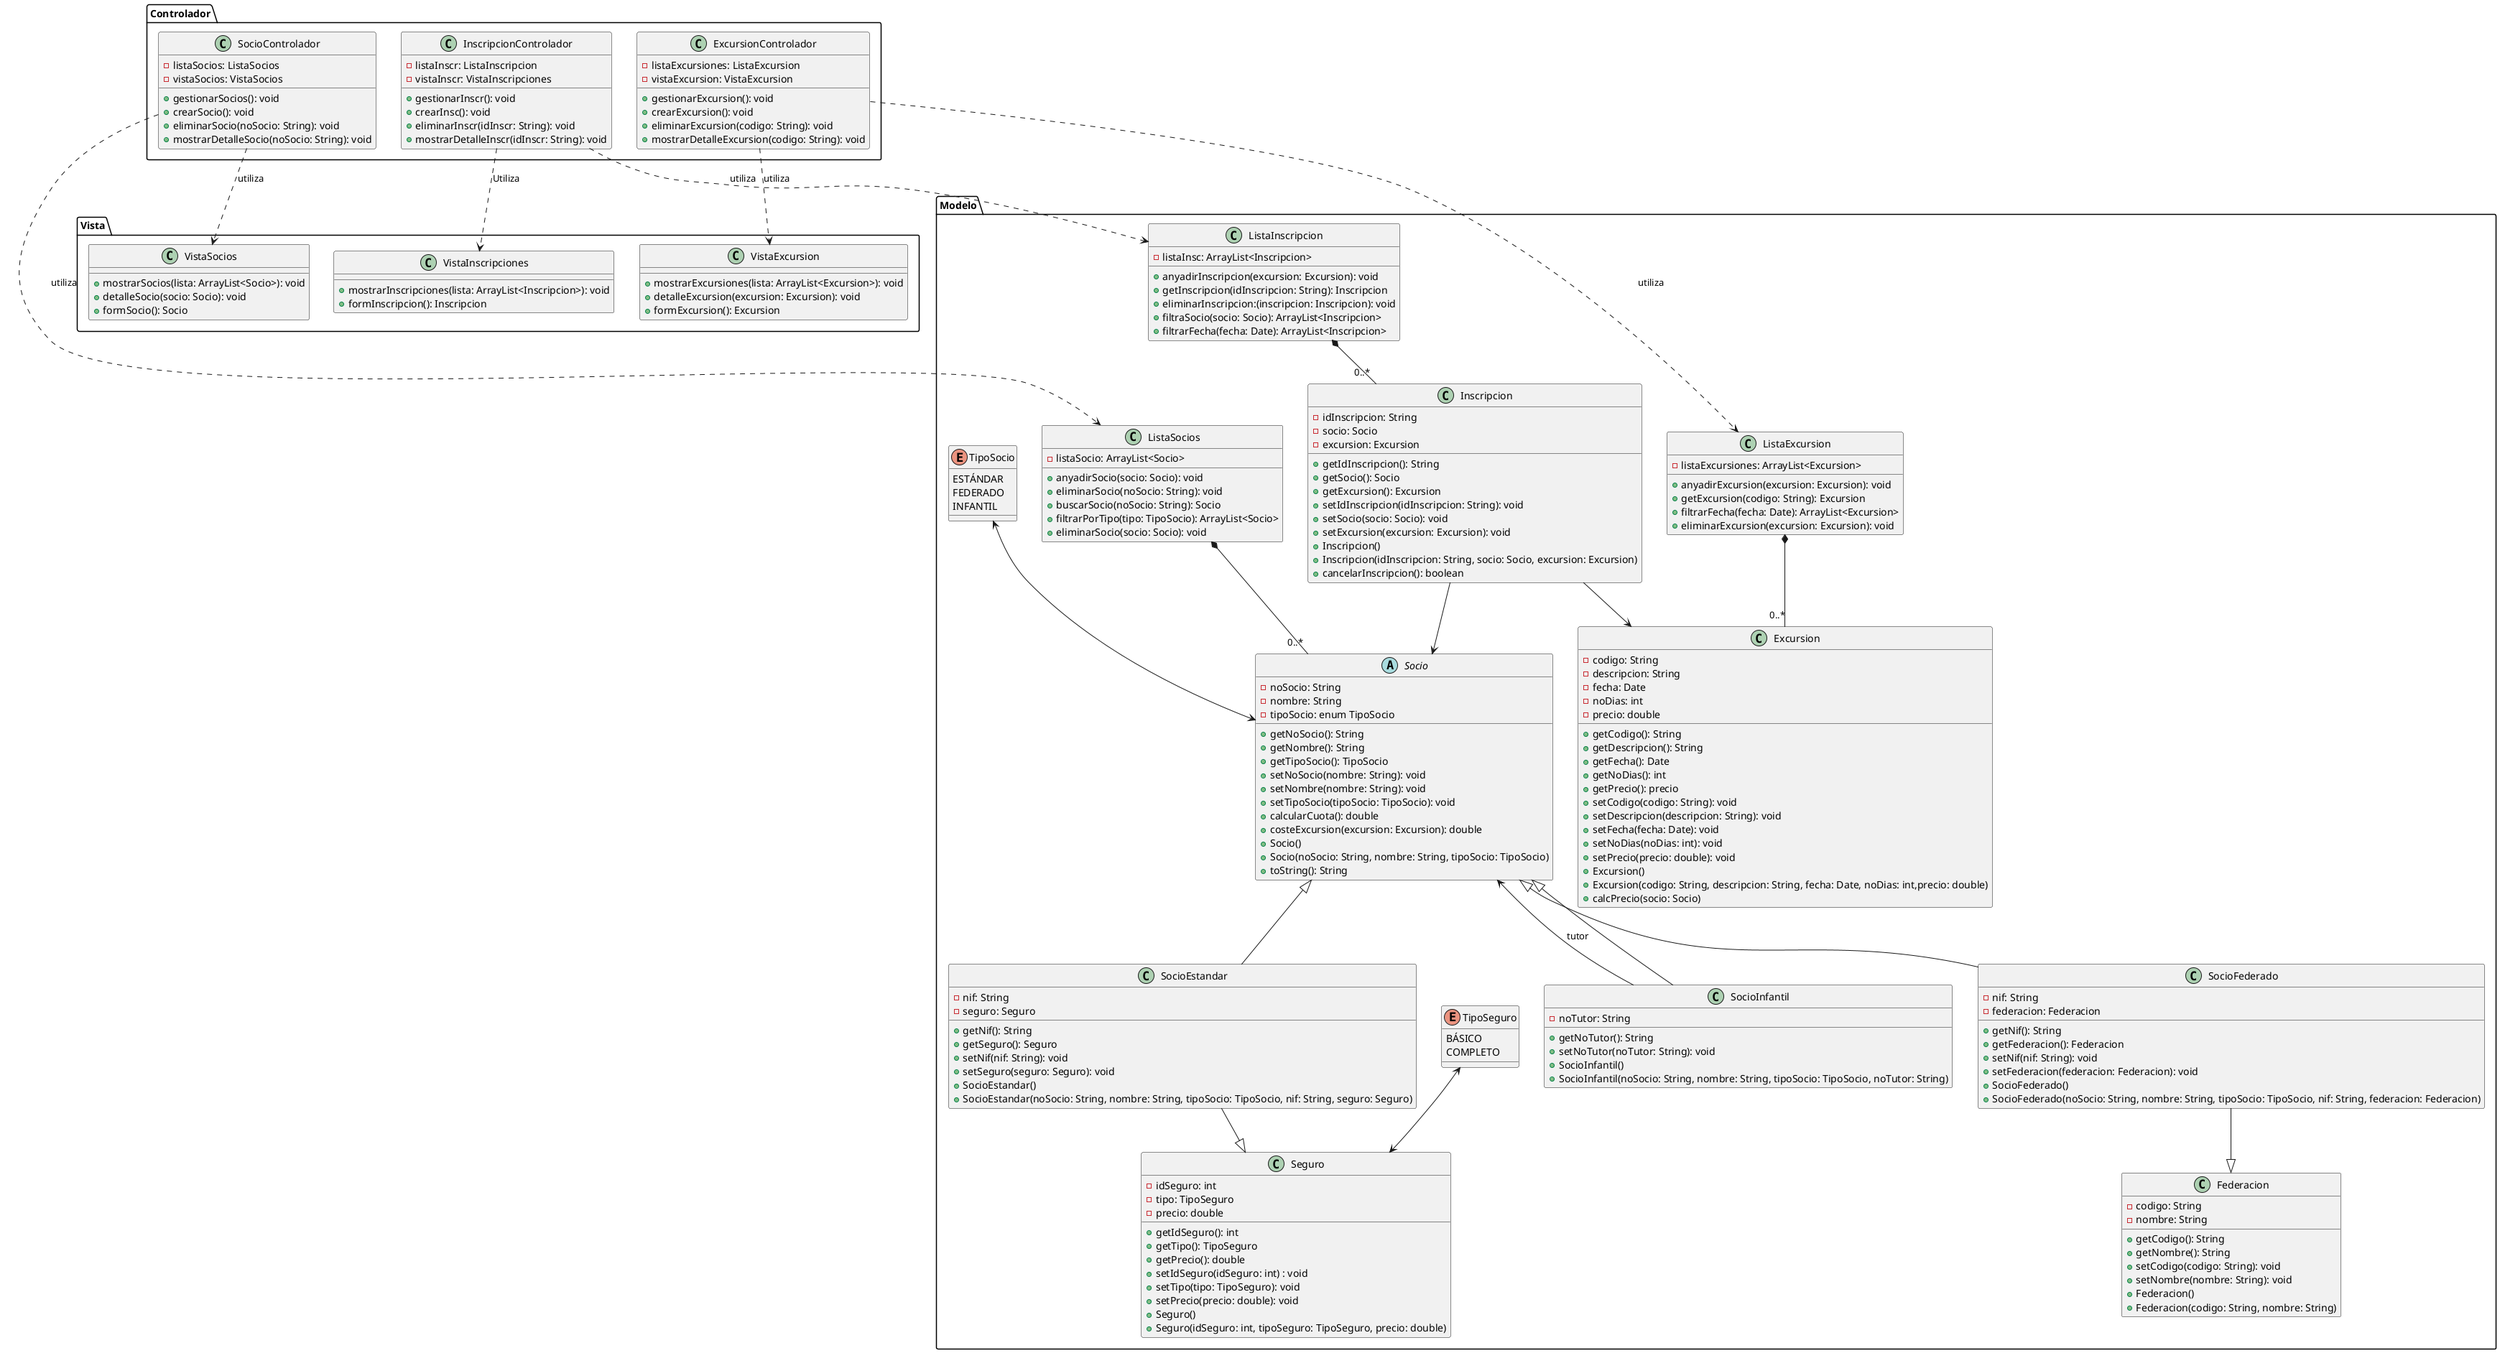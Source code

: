 @startuml
'https://plantuml.com/class-diagram


package "Modelo" {
    abstract class Socio
    class SocioEstandar extends Socio
    class SocioFederado extends Socio
    class SocioInfantil extends Socio



    abstract class Socio{
        - noSocio: String
        - nombre: String
        - tipoSocio: enum TipoSocio
        + getNoSocio(): String
        + getNombre(): String
        + getTipoSocio(): TipoSocio
        + setNoSocio(nombre: String): void
        + setNombre(nombre: String): void
        + setTipoSocio(tipoSocio: TipoSocio): void
        + calcularCuota(): double
        + costeExcursion(excursion: Excursion): double
        + Socio()
        + Socio(noSocio: String, nombre: String, tipoSocio: TipoSocio)
        + toString(): String
    }

    class SocioEstandar {
        - nif: String
        - seguro: Seguro
        + getNif(): String
        + getSeguro(): Seguro
        + setNif(nif: String): void
        + setSeguro(seguro: Seguro): void
        + SocioEstandar()
        + SocioEstandar(noSocio: String, nombre: String, tipoSocio: TipoSocio, nif: String, seguro: Seguro)
    }

    class SocioFederado {
        - nif: String
        - federacion: Federacion
        + getNif(): String
        + getFederacion(): Federacion
        + setNif(nif: String): void
        + setFederacion(federacion: Federacion): void
        + SocioFederado()
        + SocioFederado(noSocio: String, nombre: String, tipoSocio: TipoSocio, nif: String, federacion: Federacion)
    }

    class SocioInfantil {
        - noTutor: String
        + getNoTutor(): String
        + setNoTutor(noTutor: String): void
        + SocioInfantil()
        + SocioInfantil(noSocio: String, nombre: String, tipoSocio: TipoSocio, noTutor: String)
    }

    class Excursion {
        - codigo: String
        - descripcion: String
        'Date o DateTime?
        - fecha: Date
        - noDias: int
        - precio: double
        + getCodigo(): String
        + getDescripcion(): String
        + getFecha(): Date
        + getNoDias(): int
        + getPrecio(): precio
        + setCodigo(codigo: String): void
        + setDescripcion(descripcion: String): void
        + setFecha(fecha: Date): void
        + setNoDias(noDias: int): void
        + setPrecio(precio: double): void
        + Excursion()
        + Excursion(codigo: String, descripcion: String, fecha: Date, noDias: int,precio: double)
        + calcPrecio(socio: Socio)
    }

    class Seguro {
        - idSeguro: int
        - tipo: TipoSeguro
        - precio: double
        + getIdSeguro(): int
        + getTipo(): TipoSeguro
        + getPrecio(): double
        + setIdSeguro(idSeguro: int) : void
        + setTipo(tipo: TipoSeguro): void
        + setPrecio(precio: double): void
        + Seguro()
        + Seguro(idSeguro: int, tipoSeguro: TipoSeguro, precio: double)
    }

    class Federacion{
        - codigo: String
        - nombre: String
        + getCodigo(): String
        + getNombre(): String
        + setCodigo(codigo: String): void
        + setNombre(nombre: String): void
        + Federacion()
        + Federacion(codigo: String, nombre: String)
    }

    class Inscripcion {
        - idInscripcion: String
        - socio: Socio
        - excursion: Excursion
        + getIdInscripcion(): String
        + getSocio(): Socio
        + getExcursion(): Excursion
        + setIdInscripcion(idInscripcion: String): void
        + setSocio(socio: Socio): void
        + setExcursion(excursion: Excursion): void
        + Inscripcion()
        + Inscripcion(idInscripcion: String, socio: Socio, excursion: Excursion)
        + cancelarInscripcion(): boolean
    }

    class ListaSocios {
        - listaSocio: ArrayList<Socio>
        + anyadirSocio(socio: Socio): void
        + eliminarSocio(noSocio: String): void
        + buscarSocio(noSocio: String): Socio
        + filtrarPorTipo(tipo: TipoSocio): ArrayList<Socio>
        + eliminarSocio(socio: Socio): void
    }

    class ListaExcursion {
        - listaExcursiones: ArrayList<Excursion>
        + anyadirExcursion(excursion: Excursion): void
        + getExcursion(codigo: String): Excursion
        + filtrarFecha(fecha: Date): ArrayList<Excursion>
        + eliminarExcursion(excursion: Excursion): void
    }

    class ListaInscripcion {
        - listaInsc: ArrayList<Inscripcion>
        + anyadirInscripcion(excursion: Excursion): void
        + getInscripcion(idInscripcion: String): Inscripcion
        + eliminarInscripcion:(inscripcion: Inscripcion): void
        + filtraSocio(socio: Socio): ArrayList<Inscripcion>
        + filtrarFecha(fecha: Date): ArrayList<Inscripcion>
    }

    enum TipoSeguro {
        BÁSICO
        COMPLETO
    }

    TipoSeguro <--> Seguro

    enum TipoSocio {
        ESTÁNDAR
        FEDERADO
        INFANTIL
    }

    TipoSocio <--> Socio

}

package Vista{
    class VistaSocios {
        + mostrarSocios(lista: ArrayList<Socio>): void
        + detalleSocio(socio: Socio): void
        + formSocio(): Socio
    }

    class VistaExcursion {
        + mostrarExcursiones(lista: ArrayList<Excursion>): void
        + detalleExcursion(excursion: Excursion): void
        + formExcursion(): Excursion
    }

    class VistaInscripciones {
        + mostrarInscripciones(lista: ArrayList<Inscripcion>): void
        + formInscripcion(): Inscripcion
    }
}

package Controlador {
    class SocioControlador{
        - listaSocios: ListaSocios
        - vistaSocios: VistaSocios
        + gestionarSocios(): void
        + crearSocio(): void
        + eliminarSocio(noSocio: String): void
        + mostrarDetalleSocio(noSocio: String): void
    }

    class InscripcionControlador {
        - listaInscr: ListaInscripcion
        - vistaInscr: VistaInscripciones
        + gestionarInscr(): void
        + crearInsc(): void
        + eliminarInscr(idInscr: String): void
        + mostrarDetalleInscr(idInscr: String): void
    }

    class ExcursionControlador {
        - listaExcursiones: ListaExcursion
        - vistaExcursion: VistaExcursion
        + gestionarExcursion(): void
        + crearExcursion(): void
        + eliminarExcursion(codigo: String): void
        + mostrarDetalleExcursion(codigo: String): void
    }
}

/'
    Acabo de ver que las clases importantes tienen un nombre de id
    distinto porque soy muuy listo
'/

ListaSocios *-- "0..*" Socio
ListaExcursion *-- "0..*" Excursion
ListaInscripcion *-- "0..*" Inscripcion

SocioEstandar --|> Seguro
SocioFederado --|> Federacion

SocioInfantil --> Socio : tutor

SocioControlador ..> ListaSocios : utiliza
SocioControlador ..> VistaSocios : utiliza

InscripcionControlador ..> ListaInscripcion : utiliza
InscripcionControlador ..> VistaInscripciones : Utiliza

ExcursionControlador ..> ListaExcursion : utiliza
ExcursionControlador ..> VistaExcursion : utiliza

Inscripcion --> Socio
Inscripcion --> Excursion

@enduml